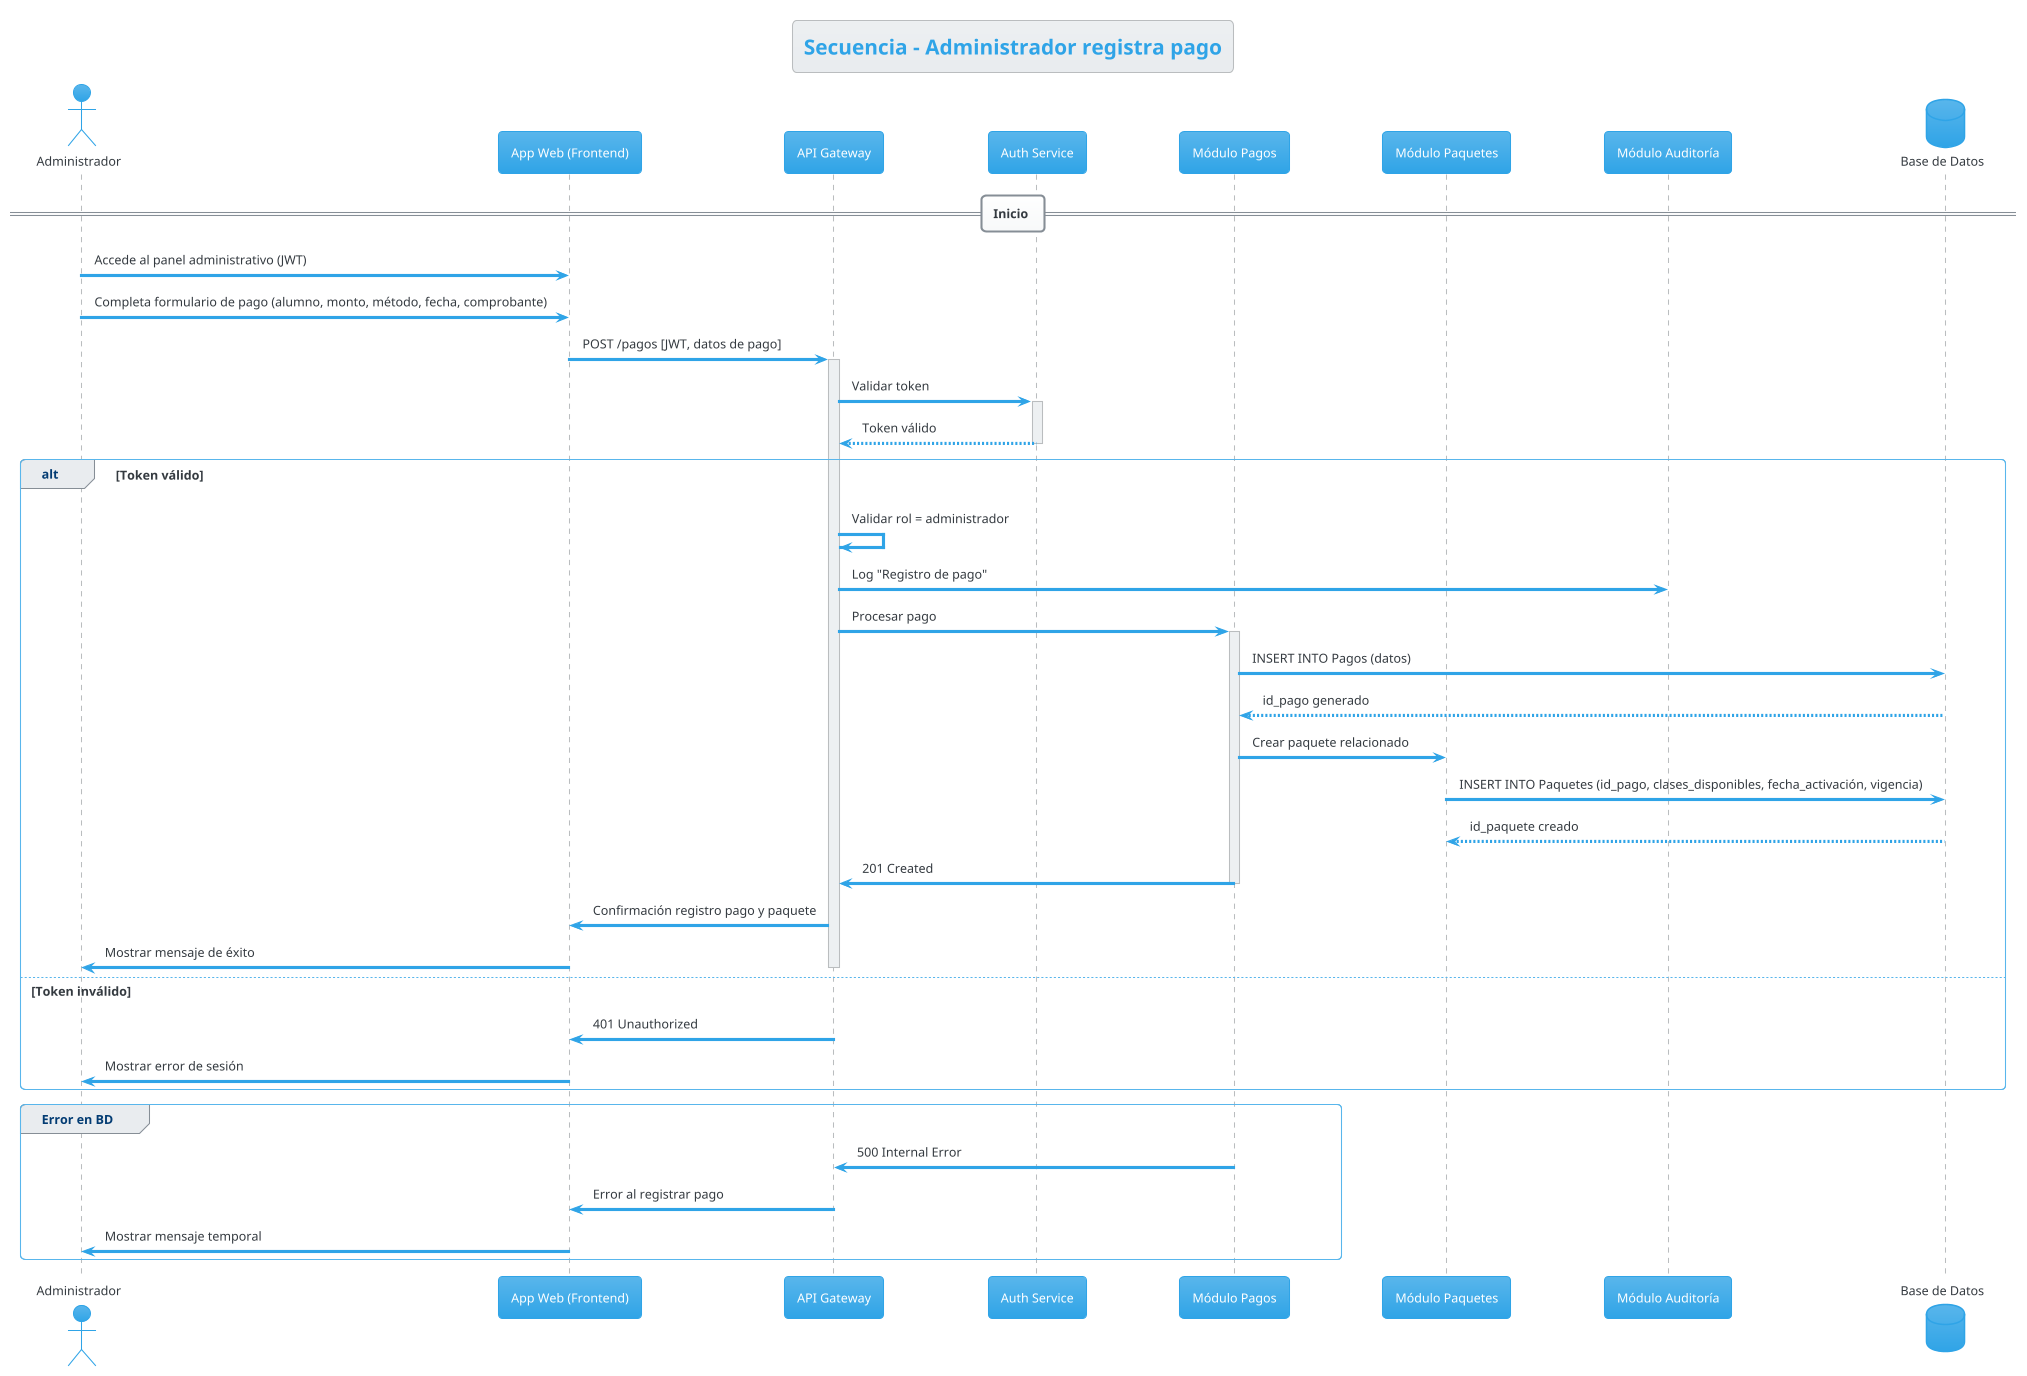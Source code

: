 @startuml S_AD01_RegistrarPago
!theme cerulean
skinparam linetype ortho

title Secuencia - Administrador registra pago

actor "Administrador" as ADM
participant "App Web (Frontend)" as FE
participant "API Gateway" as API
participant "Auth Service" as AUTH
participant "Módulo Pagos" as PG
participant "Módulo Paquetes" as PK
participant "Módulo Auditoría" as AUD
database "Base de Datos" as DB

== Inicio ==
ADM -> FE : Accede al panel administrativo (JWT)
ADM -> FE : Completa formulario de pago (alumno, monto, método, fecha, comprobante)
FE -> API : POST /pagos [JWT, datos de pago]
activate API

API -> AUTH : Validar token
activate AUTH
AUTH --> API : Token válido
deactivate AUTH

alt Token válido
    API -> API : Validar rol = administrador
    API -> AUD : Log "Registro de pago"

    API -> PG : Procesar pago
    activate PG
    PG -> DB : INSERT INTO Pagos (datos)
    DB --> PG : id_pago generado

    PG -> PK : Crear paquete relacionado
    PK -> DB : INSERT INTO Paquetes (id_pago, clases_disponibles, fecha_activación, vigencia)
    DB --> PK : id_paquete creado
    deactivate PK

    PG -> API : 201 Created
    deactivate PG

    API -> FE : Confirmación registro pago y paquete
    FE -> ADM : Mostrar mensaje de éxito
    deactivate API
else Token inválido
    API -> FE : 401 Unauthorized
    FE -> ADM : Mostrar error de sesión
    deactivate API
end

group Error en BD
    PG -> API : 500 Internal Error
    API -> FE : Error al registrar pago
    FE -> ADM : Mostrar mensaje temporal
end

@enduml
